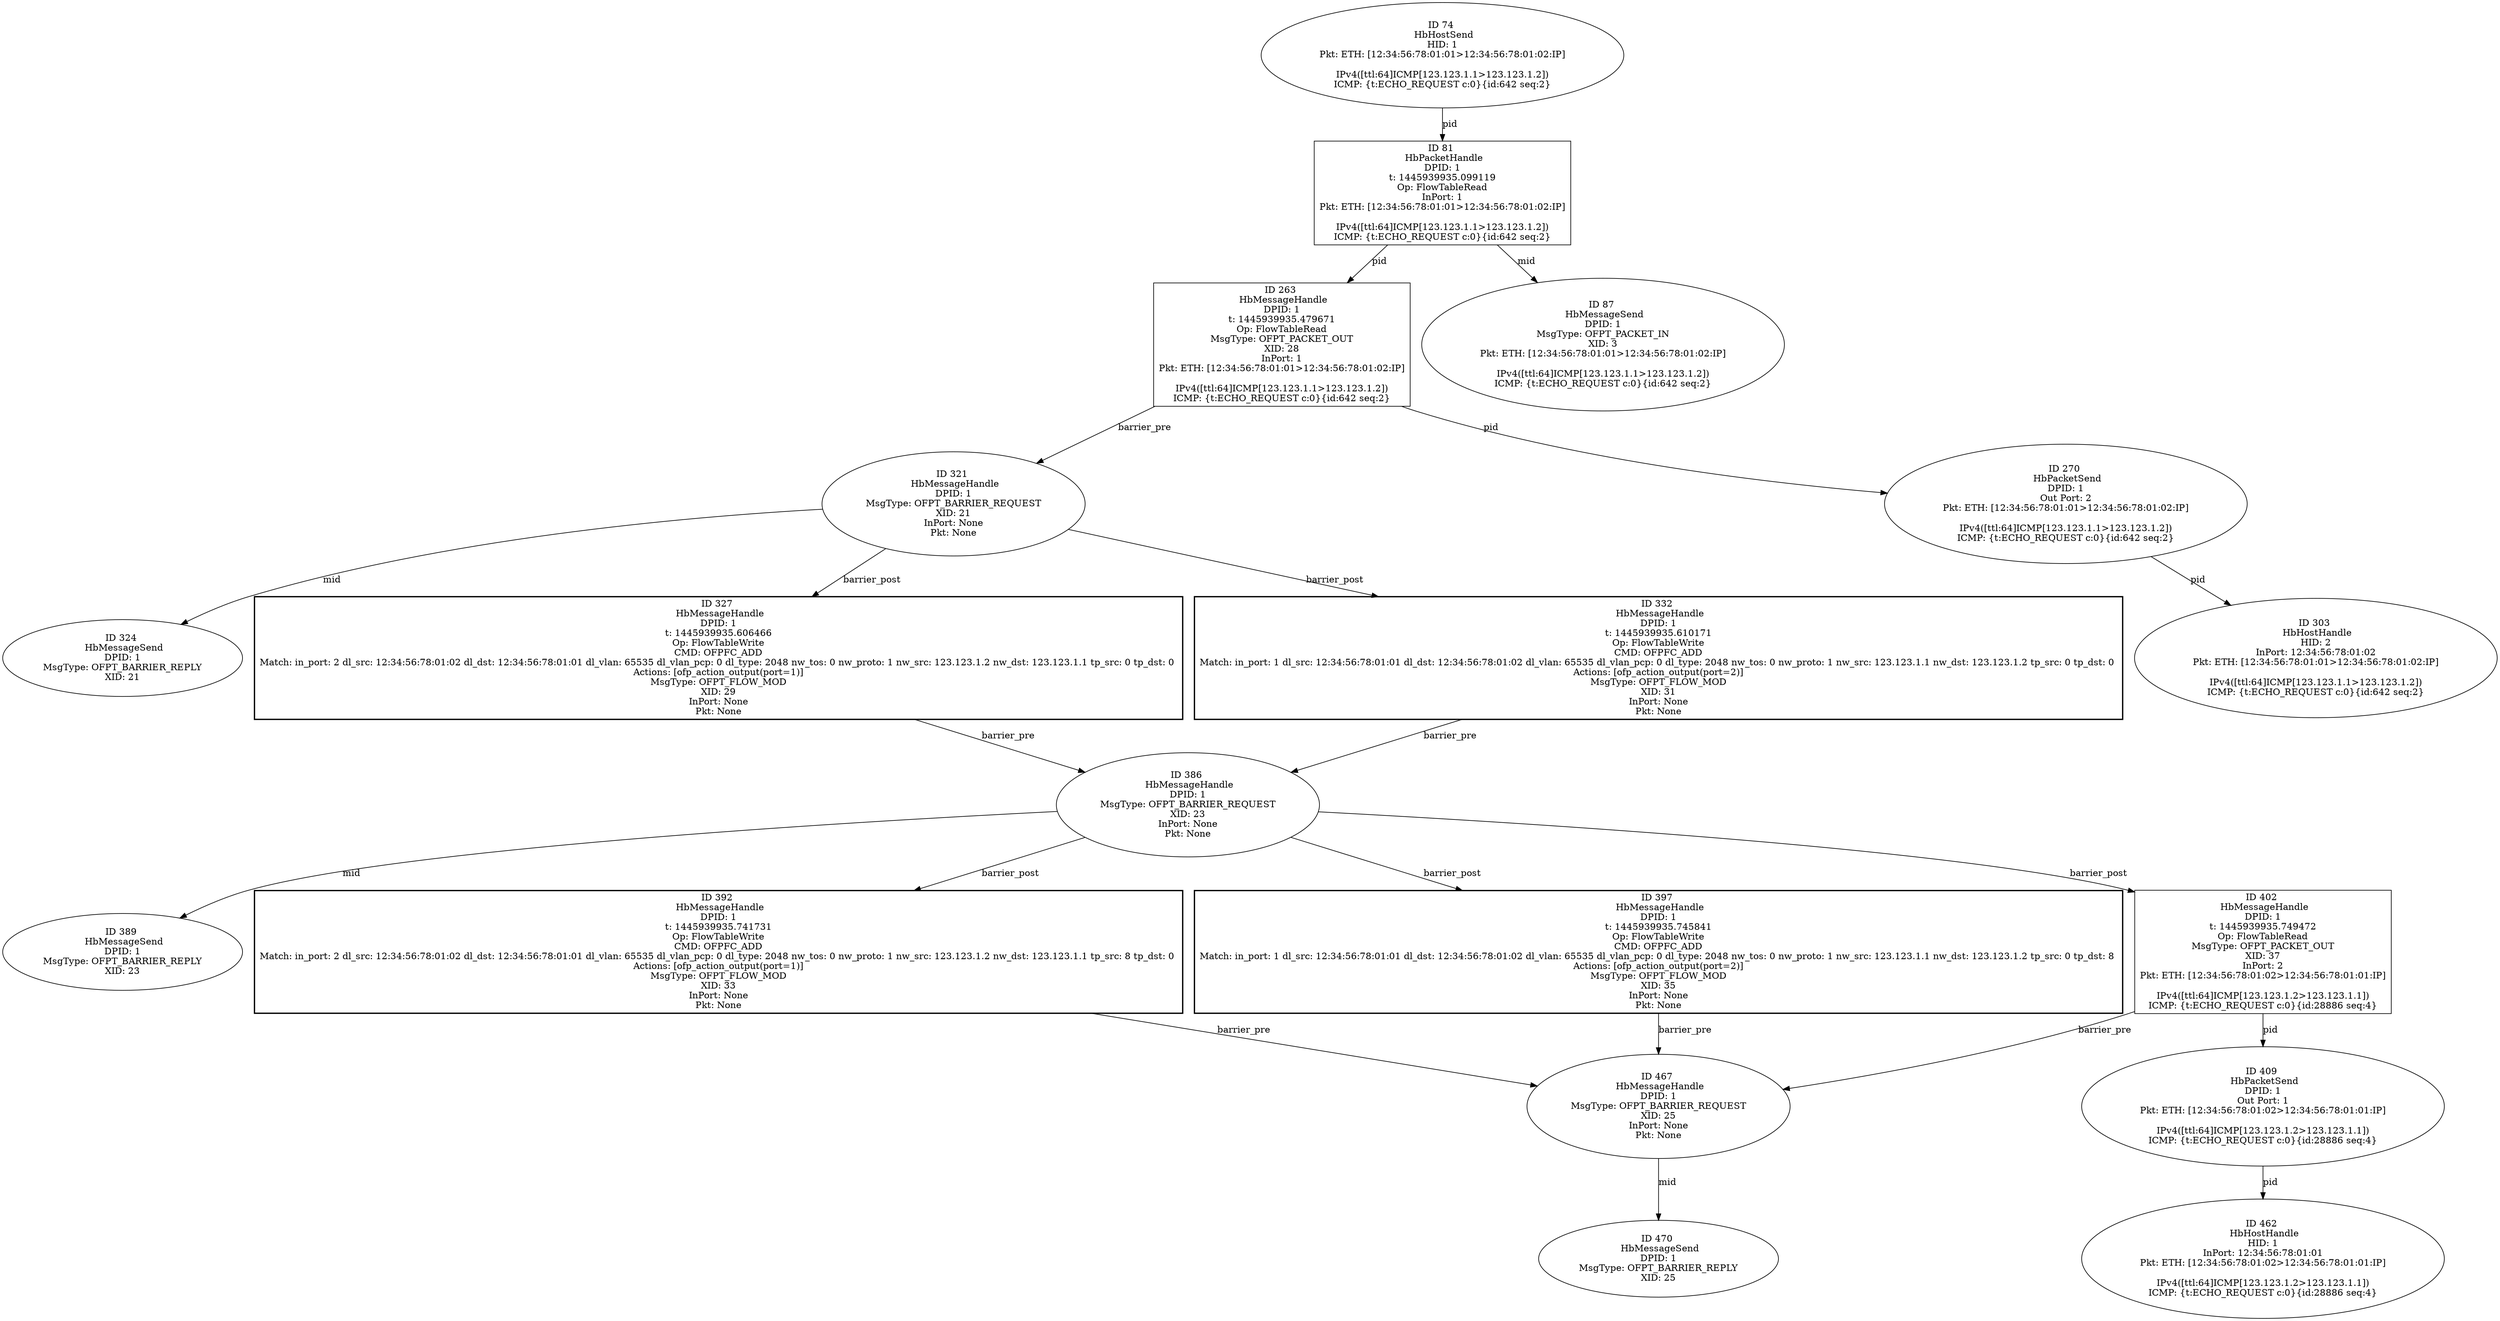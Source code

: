 strict digraph G {
321 [shape=oval, event=<hb_events.HbMessageHandle object at 0x10780e910>, label="ID 321 
 HbMessageHandle
DPID: 1
MsgType: OFPT_BARRIER_REQUEST
XID: 21
InPort: None
Pkt: None"];
386 [shape=oval, event=<hb_events.HbMessageHandle object at 0x10783c3d0>, label="ID 386 
 HbMessageHandle
DPID: 1
MsgType: OFPT_BARRIER_REQUEST
XID: 23
InPort: None
Pkt: None"];
324 [shape=oval, event=<hb_events.HbMessageSend object at 0x10780e050>, label="ID 324 
 HbMessageSend
DPID: 1
MsgType: OFPT_BARRIER_REPLY
XID: 21"];
389 [shape=oval, event=<hb_events.HbMessageSend object at 0x10783c450>, label="ID 389 
 HbMessageSend
DPID: 1
MsgType: OFPT_BARRIER_REPLY
XID: 23"];
263 [shape=box, event=<hb_events.HbMessageHandle object at 0x1077d7a90>, label="ID 263 
 HbMessageHandle
DPID: 1
t: 1445939935.479671
Op: FlowTableRead
MsgType: OFPT_PACKET_OUT
XID: 28
InPort: 1
Pkt: ETH: [12:34:56:78:01:01>12:34:56:78:01:02:IP]

IPv4([ttl:64]ICMP[123.123.1.1>123.123.1.2])
ICMP: {t:ECHO_REQUEST c:0}{id:642 seq:2}"];
392 [shape=box, style=bold, event=<hb_events.HbMessageHandle object at 0x107834ed0>, label="ID 392 
 HbMessageHandle
DPID: 1
t: 1445939935.741731
Op: FlowTableWrite
CMD: OFPFC_ADD
Match: in_port: 2 dl_src: 12:34:56:78:01:02 dl_dst: 12:34:56:78:01:01 dl_vlan: 65535 dl_vlan_pcp: 0 dl_type: 2048 nw_tos: 0 nw_proto: 1 nw_src: 123.123.1.2 nw_dst: 123.123.1.1 tp_src: 8 tp_dst: 0 
Actions: [ofp_action_output(port=1)]
MsgType: OFPT_FLOW_MOD
XID: 33
InPort: None
Pkt: None"];
74 [shape=oval, event=<hb_events.HbHostSend object at 0x107796810>, label="ID 74 
 HbHostSend
HID: 1
Pkt: ETH: [12:34:56:78:01:01>12:34:56:78:01:02:IP]

IPv4([ttl:64]ICMP[123.123.1.1>123.123.1.2])
ICMP: {t:ECHO_REQUEST c:0}{id:642 seq:2}"];
327 [shape=box, style=bold, event=<hb_events.HbMessageHandle object at 0x107814bd0>, label="ID 327 
 HbMessageHandle
DPID: 1
t: 1445939935.606466
Op: FlowTableWrite
CMD: OFPFC_ADD
Match: in_port: 2 dl_src: 12:34:56:78:01:02 dl_dst: 12:34:56:78:01:01 dl_vlan: 65535 dl_vlan_pcp: 0 dl_type: 2048 nw_tos: 0 nw_proto: 1 nw_src: 123.123.1.2 nw_dst: 123.123.1.1 tp_src: 0 tp_dst: 0 
Actions: [ofp_action_output(port=1)]
MsgType: OFPT_FLOW_MOD
XID: 29
InPort: None
Pkt: None"];
332 [shape=box, style=bold, event=<hb_events.HbMessageHandle object at 0x10780e150>, label="ID 332 
 HbMessageHandle
DPID: 1
t: 1445939935.610171
Op: FlowTableWrite
CMD: OFPFC_ADD
Match: in_port: 1 dl_src: 12:34:56:78:01:01 dl_dst: 12:34:56:78:01:02 dl_vlan: 65535 dl_vlan_pcp: 0 dl_type: 2048 nw_tos: 0 nw_proto: 1 nw_src: 123.123.1.1 nw_dst: 123.123.1.2 tp_src: 0 tp_dst: 0 
Actions: [ofp_action_output(port=2)]
MsgType: OFPT_FLOW_MOD
XID: 31
InPort: None
Pkt: None"];
397 [shape=box, style=bold, event=<hb_events.HbMessageHandle object at 0x10783c6d0>, label="ID 397 
 HbMessageHandle
DPID: 1
t: 1445939935.745841
Op: FlowTableWrite
CMD: OFPFC_ADD
Match: in_port: 1 dl_src: 12:34:56:78:01:01 dl_dst: 12:34:56:78:01:02 dl_vlan: 65535 dl_vlan_pcp: 0 dl_type: 2048 nw_tos: 0 nw_proto: 1 nw_src: 123.123.1.1 nw_dst: 123.123.1.2 tp_src: 0 tp_dst: 8 
Actions: [ofp_action_output(port=2)]
MsgType: OFPT_FLOW_MOD
XID: 35
InPort: None
Pkt: None"];
462 [shape=oval, event=<hb_events.HbHostHandle object at 0x107877510>, label="ID 462 
 HbHostHandle
HID: 1
InPort: 12:34:56:78:01:01
Pkt: ETH: [12:34:56:78:01:02>12:34:56:78:01:01:IP]

IPv4([ttl:64]ICMP[123.123.1.2>123.123.1.1])
ICMP: {t:ECHO_REQUEST c:0}{id:28886 seq:4}"];
303 [shape=oval, event=<hb_events.HbHostHandle object at 0x107800250>, label="ID 303 
 HbHostHandle
HID: 2
InPort: 12:34:56:78:01:02
Pkt: ETH: [12:34:56:78:01:01>12:34:56:78:01:02:IP]

IPv4([ttl:64]ICMP[123.123.1.1>123.123.1.2])
ICMP: {t:ECHO_REQUEST c:0}{id:642 seq:2}"];
81 [shape=box, event=<hb_events.HbPacketHandle object at 0x107796a50>, label="ID 81 
 HbPacketHandle
DPID: 1
t: 1445939935.099119
Op: FlowTableRead
InPort: 1
Pkt: ETH: [12:34:56:78:01:01>12:34:56:78:01:02:IP]

IPv4([ttl:64]ICMP[123.123.1.1>123.123.1.2])
ICMP: {t:ECHO_REQUEST c:0}{id:642 seq:2}"];
402 [shape=box, event=<hb_events.HbMessageHandle object at 0x10783c7d0>, label="ID 402 
 HbMessageHandle
DPID: 1
t: 1445939935.749472
Op: FlowTableRead
MsgType: OFPT_PACKET_OUT
XID: 37
InPort: 2
Pkt: ETH: [12:34:56:78:01:02>12:34:56:78:01:01:IP]

IPv4([ttl:64]ICMP[123.123.1.2>123.123.1.1])
ICMP: {t:ECHO_REQUEST c:0}{id:28886 seq:4}"];
467 [shape=oval, event=<hb_events.HbMessageHandle object at 0x10787cbd0>, label="ID 467 
 HbMessageHandle
DPID: 1
MsgType: OFPT_BARRIER_REQUEST
XID: 25
InPort: None
Pkt: None"];
270 [shape=oval, event=<hb_events.HbPacketSend object at 0x1077dec90>, label="ID 270 
 HbPacketSend
DPID: 1
Out Port: 2
Pkt: ETH: [12:34:56:78:01:01>12:34:56:78:01:02:IP]

IPv4([ttl:64]ICMP[123.123.1.1>123.123.1.2])
ICMP: {t:ECHO_REQUEST c:0}{id:642 seq:2}"];
470 [shape=oval, event=<hb_events.HbMessageSend object at 0x10787cc50>, label="ID 470 
 HbMessageSend
DPID: 1
MsgType: OFPT_BARRIER_REPLY
XID: 25"];
87 [shape=oval, event=<hb_events.HbMessageSend object at 0x10779a390>, label="ID 87 
 HbMessageSend
DPID: 1
MsgType: OFPT_PACKET_IN
XID: 3
Pkt: ETH: [12:34:56:78:01:01>12:34:56:78:01:02:IP]

IPv4([ttl:64]ICMP[123.123.1.1>123.123.1.2])
ICMP: {t:ECHO_REQUEST c:0}{id:642 seq:2}"];
409 [shape=oval, event=<hb_events.HbPacketSend object at 0x10784a0d0>, label="ID 409 
 HbPacketSend
DPID: 1
Out Port: 1
Pkt: ETH: [12:34:56:78:01:02>12:34:56:78:01:01:IP]

IPv4([ttl:64]ICMP[123.123.1.2>123.123.1.1])
ICMP: {t:ECHO_REQUEST c:0}{id:28886 seq:4}"];
321 -> 332  [rel=barrier_post, label=barrier_post];
321 -> 324  [rel=mid, label=mid];
321 -> 327  [rel=barrier_post, label=barrier_post];
386 -> 392  [rel=barrier_post, label=barrier_post];
386 -> 402  [rel=barrier_post, label=barrier_post];
386 -> 389  [rel=mid, label=mid];
386 -> 397  [rel=barrier_post, label=barrier_post];
263 -> 321  [rel=barrier_pre, label=barrier_pre];
263 -> 270  [rel=pid, label=pid];
392 -> 467  [rel=barrier_pre, label=barrier_pre];
74 -> 81  [rel=pid, label=pid];
327 -> 386  [rel=barrier_pre, label=barrier_pre];
332 -> 386  [rel=barrier_pre, label=barrier_pre];
397 -> 467  [rel=barrier_pre, label=barrier_pre];
81 -> 263  [rel=pid, label=pid];
81 -> 87  [rel=mid, label=mid];
402 -> 409  [rel=pid, label=pid];
402 -> 467  [rel=barrier_pre, label=barrier_pre];
467 -> 470  [rel=mid, label=mid];
270 -> 303  [rel=pid, label=pid];
409 -> 462  [rel=pid, label=pid];
}
